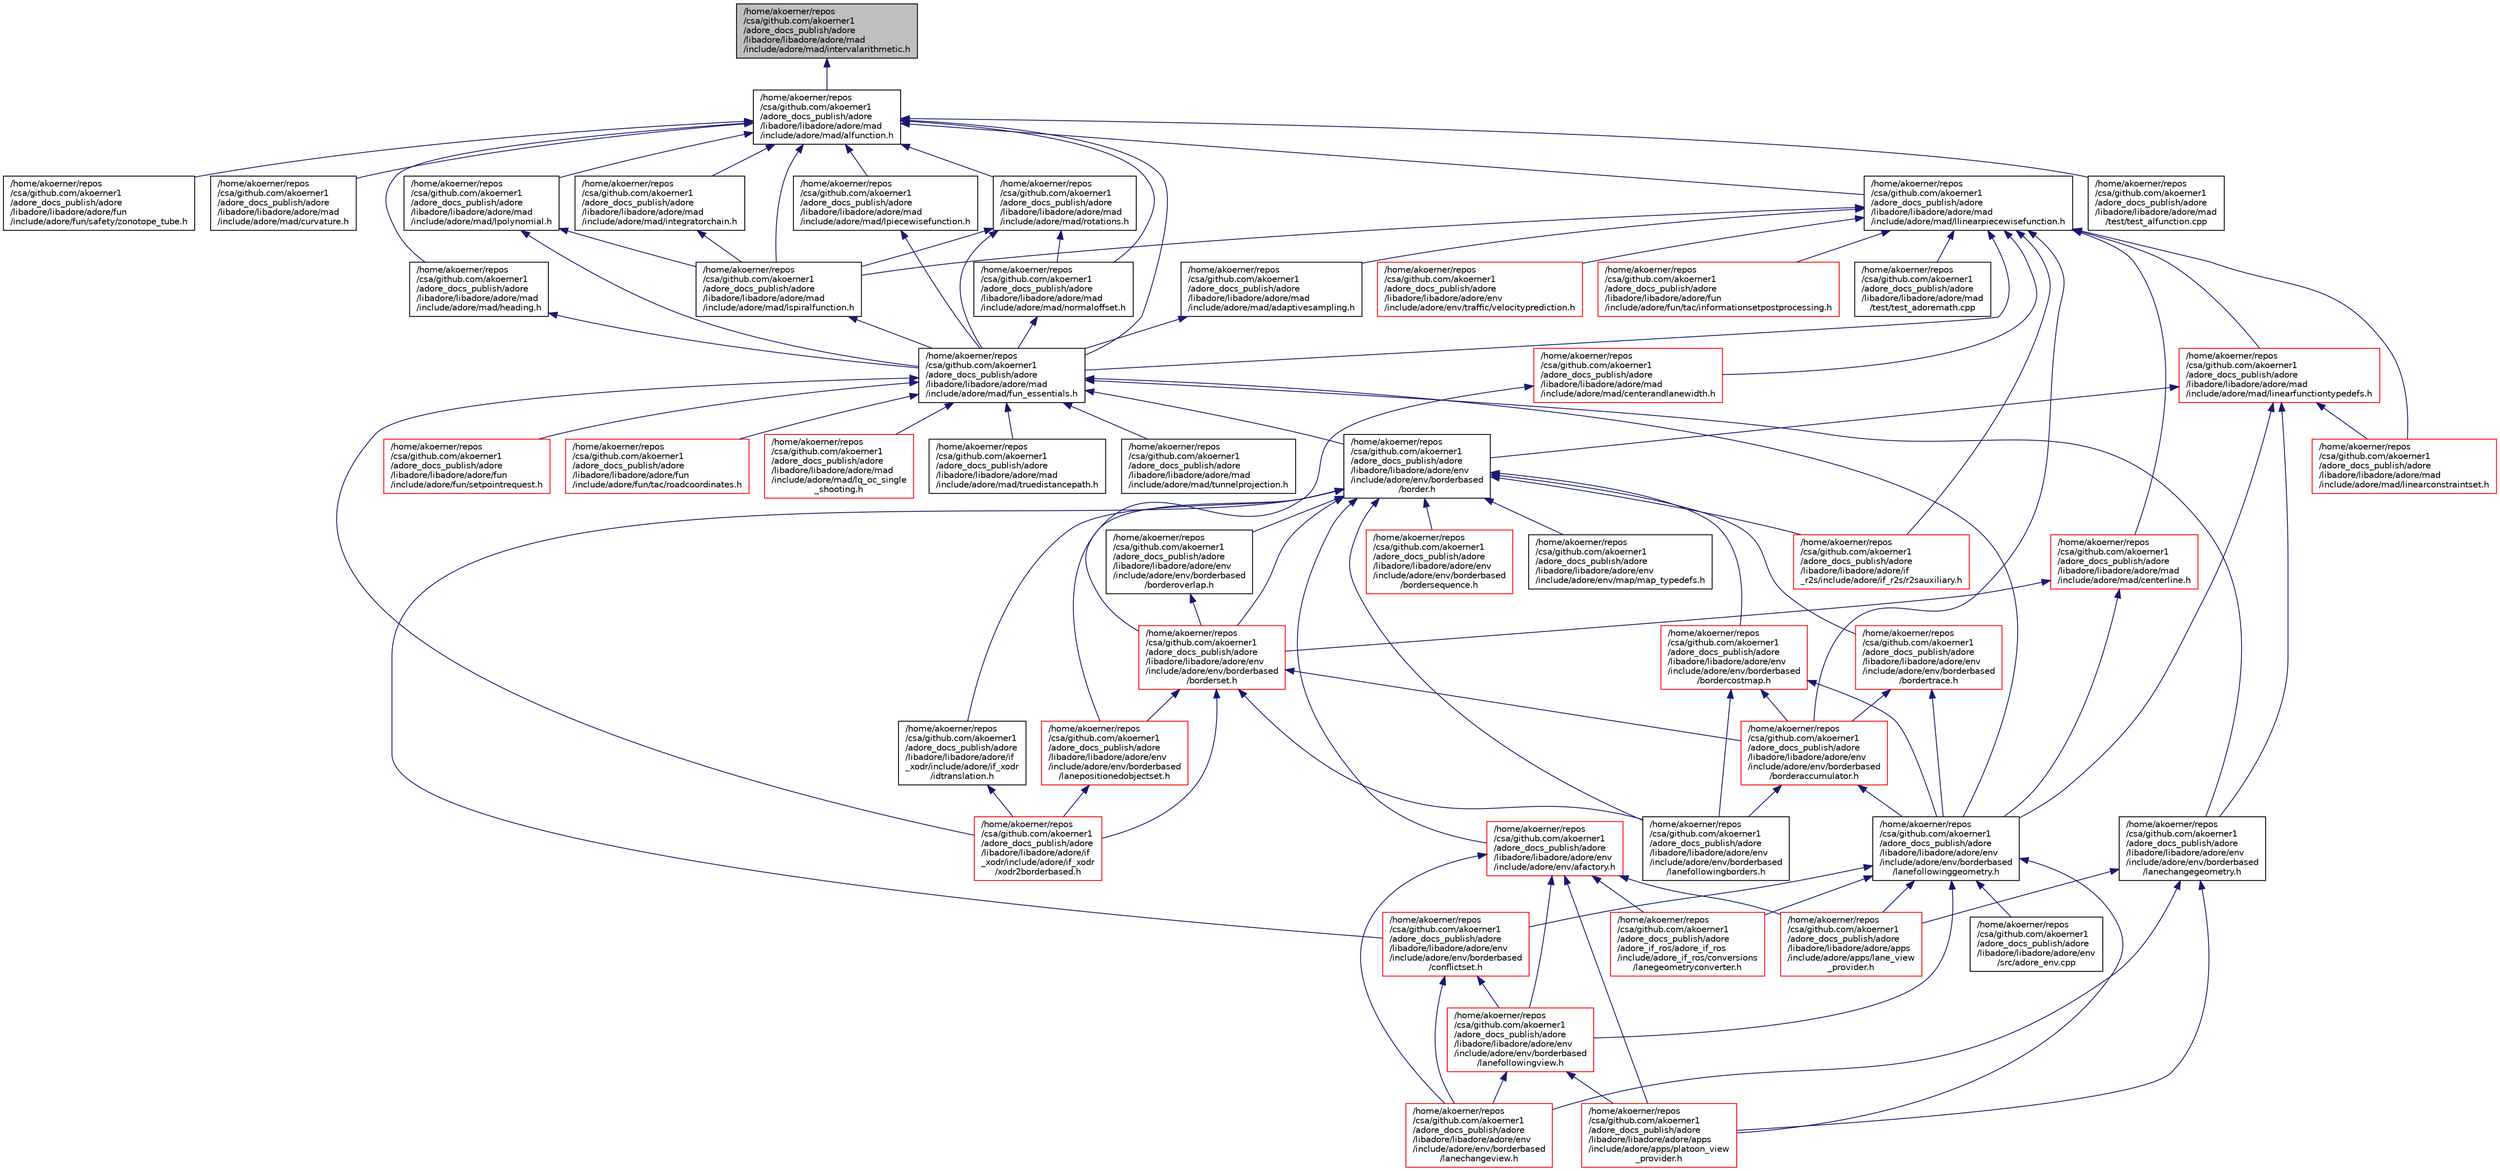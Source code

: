 digraph "/home/akoerner/repos/csa/github.com/akoerner1/adore_docs_publish/adore/libadore/libadore/adore/mad/include/adore/mad/intervalarithmetic.h"
{
 // LATEX_PDF_SIZE
  edge [fontname="Helvetica",fontsize="10",labelfontname="Helvetica",labelfontsize="10"];
  node [fontname="Helvetica",fontsize="10",shape=record];
  Node1 [label="/home/akoerner/repos\l/csa/github.com/akoerner1\l/adore_docs_publish/adore\l/libadore/libadore/adore/mad\l/include/adore/mad/intervalarithmetic.h",height=0.2,width=0.4,color="black", fillcolor="grey75", style="filled", fontcolor="black",tooltip=" "];
  Node1 -> Node2 [dir="back",color="midnightblue",fontsize="10",style="solid",fontname="Helvetica"];
  Node2 [label="/home/akoerner/repos\l/csa/github.com/akoerner1\l/adore_docs_publish/adore\l/libadore/libadore/adore/mad\l/include/adore/mad/alfunction.h",height=0.2,width=0.4,color="black", fillcolor="white", style="filled",URL="$alfunction_8h.html",tooltip=" "];
  Node2 -> Node3 [dir="back",color="midnightblue",fontsize="10",style="solid",fontname="Helvetica"];
  Node3 [label="/home/akoerner/repos\l/csa/github.com/akoerner1\l/adore_docs_publish/adore\l/libadore/libadore/adore/fun\l/include/adore/fun/safety/zonotope_tube.h",height=0.2,width=0.4,color="black", fillcolor="white", style="filled",URL="$zonotope__tube_8h.html",tooltip=" "];
  Node2 -> Node4 [dir="back",color="midnightblue",fontsize="10",style="solid",fontname="Helvetica"];
  Node4 [label="/home/akoerner/repos\l/csa/github.com/akoerner1\l/adore_docs_publish/adore\l/libadore/libadore/adore/mad\l/include/adore/mad/curvature.h",height=0.2,width=0.4,color="black", fillcolor="white", style="filled",URL="$curvature_8h.html",tooltip=" "];
  Node2 -> Node5 [dir="back",color="midnightblue",fontsize="10",style="solid",fontname="Helvetica"];
  Node5 [label="/home/akoerner/repos\l/csa/github.com/akoerner1\l/adore_docs_publish/adore\l/libadore/libadore/adore/mad\l/include/adore/mad/fun_essentials.h",height=0.2,width=0.4,color="black", fillcolor="white", style="filled",URL="$fun__essentials_8h.html",tooltip=" "];
  Node5 -> Node6 [dir="back",color="midnightblue",fontsize="10",style="solid",fontname="Helvetica"];
  Node6 [label="/home/akoerner/repos\l/csa/github.com/akoerner1\l/adore_docs_publish/adore\l/libadore/libadore/adore/env\l/include/adore/env/borderbased\l/border.h",height=0.2,width=0.4,color="black", fillcolor="white", style="filled",URL="$border_8h.html",tooltip=" "];
  Node6 -> Node7 [dir="back",color="midnightblue",fontsize="10",style="solid",fontname="Helvetica"];
  Node7 [label="/home/akoerner/repos\l/csa/github.com/akoerner1\l/adore_docs_publish/adore\l/libadore/libadore/adore/env\l/include/adore/env/afactory.h",height=0.2,width=0.4,color="red", fillcolor="white", style="filled",URL="$env_2include_2adore_2env_2afactory_8h.html",tooltip=" "];
  Node7 -> Node57 [dir="back",color="midnightblue",fontsize="10",style="solid",fontname="Helvetica"];
  Node57 [label="/home/akoerner/repos\l/csa/github.com/akoerner1\l/adore_docs_publish/adore\l/adore_if_ros/adore_if_ros\l/include/adore_if_ros/conversions\l/lanegeometryconverter.h",height=0.2,width=0.4,color="red", fillcolor="white", style="filled",URL="$lanegeometryconverter_8h.html",tooltip=" "];
  Node7 -> Node69 [dir="back",color="midnightblue",fontsize="10",style="solid",fontname="Helvetica"];
  Node69 [label="/home/akoerner/repos\l/csa/github.com/akoerner1\l/adore_docs_publish/adore\l/libadore/libadore/adore/apps\l/include/adore/apps/lane_view\l_provider.h",height=0.2,width=0.4,color="red", fillcolor="white", style="filled",URL="$lane__view__provider_8h.html",tooltip=" "];
  Node7 -> Node74 [dir="back",color="midnightblue",fontsize="10",style="solid",fontname="Helvetica"];
  Node74 [label="/home/akoerner/repos\l/csa/github.com/akoerner1\l/adore_docs_publish/adore\l/libadore/libadore/adore/apps\l/include/adore/apps/platoon_view\l_provider.h",height=0.2,width=0.4,color="red", fillcolor="white", style="filled",URL="$platoon__view__provider_8h.html",tooltip=" "];
  Node7 -> Node98 [dir="back",color="midnightblue",fontsize="10",style="solid",fontname="Helvetica"];
  Node98 [label="/home/akoerner/repos\l/csa/github.com/akoerner1\l/adore_docs_publish/adore\l/libadore/libadore/adore/env\l/include/adore/env/borderbased\l/lanechangeview.h",height=0.2,width=0.4,color="red", fillcolor="white", style="filled",URL="$lanechangeview_8h.html",tooltip=" "];
  Node7 -> Node99 [dir="back",color="midnightblue",fontsize="10",style="solid",fontname="Helvetica"];
  Node99 [label="/home/akoerner/repos\l/csa/github.com/akoerner1\l/adore_docs_publish/adore\l/libadore/libadore/adore/env\l/include/adore/env/borderbased\l/lanefollowingview.h",height=0.2,width=0.4,color="red", fillcolor="white", style="filled",URL="$lanefollowingview_8h.html",tooltip=" "];
  Node99 -> Node74 [dir="back",color="midnightblue",fontsize="10",style="solid",fontname="Helvetica"];
  Node99 -> Node98 [dir="back",color="midnightblue",fontsize="10",style="solid",fontname="Helvetica"];
  Node6 -> Node119 [dir="back",color="midnightblue",fontsize="10",style="solid",fontname="Helvetica"];
  Node119 [label="/home/akoerner/repos\l/csa/github.com/akoerner1\l/adore_docs_publish/adore\l/libadore/libadore/adore/env\l/include/adore/env/borderbased\l/bordercostmap.h",height=0.2,width=0.4,color="red", fillcolor="white", style="filled",URL="$bordercostmap_8h.html",tooltip=" "];
  Node119 -> Node120 [dir="back",color="midnightblue",fontsize="10",style="solid",fontname="Helvetica"];
  Node120 [label="/home/akoerner/repos\l/csa/github.com/akoerner1\l/adore_docs_publish/adore\l/libadore/libadore/adore/env\l/include/adore/env/borderbased\l/borderaccumulator.h",height=0.2,width=0.4,color="red", fillcolor="white", style="filled",URL="$borderaccumulator_8h.html",tooltip=" "];
  Node120 -> Node125 [dir="back",color="midnightblue",fontsize="10",style="solid",fontname="Helvetica"];
  Node125 [label="/home/akoerner/repos\l/csa/github.com/akoerner1\l/adore_docs_publish/adore\l/libadore/libadore/adore/env\l/include/adore/env/borderbased\l/lanefollowingborders.h",height=0.2,width=0.4,color="black", fillcolor="white", style="filled",URL="$lanefollowingborders_8h.html",tooltip=" "];
  Node120 -> Node126 [dir="back",color="midnightblue",fontsize="10",style="solid",fontname="Helvetica"];
  Node126 [label="/home/akoerner/repos\l/csa/github.com/akoerner1\l/adore_docs_publish/adore\l/libadore/libadore/adore/env\l/include/adore/env/borderbased\l/lanefollowinggeometry.h",height=0.2,width=0.4,color="black", fillcolor="white", style="filled",URL="$lanefollowinggeometry_8h.html",tooltip=" "];
  Node126 -> Node57 [dir="back",color="midnightblue",fontsize="10",style="solid",fontname="Helvetica"];
  Node126 -> Node69 [dir="back",color="midnightblue",fontsize="10",style="solid",fontname="Helvetica"];
  Node126 -> Node74 [dir="back",color="midnightblue",fontsize="10",style="solid",fontname="Helvetica"];
  Node126 -> Node127 [dir="back",color="midnightblue",fontsize="10",style="solid",fontname="Helvetica"];
  Node127 [label="/home/akoerner/repos\l/csa/github.com/akoerner1\l/adore_docs_publish/adore\l/libadore/libadore/adore/env\l/include/adore/env/borderbased\l/conflictset.h",height=0.2,width=0.4,color="red", fillcolor="white", style="filled",URL="$env_2include_2adore_2env_2borderbased_2conflictset_8h.html",tooltip=" "];
  Node127 -> Node98 [dir="back",color="midnightblue",fontsize="10",style="solid",fontname="Helvetica"];
  Node127 -> Node99 [dir="back",color="midnightblue",fontsize="10",style="solid",fontname="Helvetica"];
  Node126 -> Node99 [dir="back",color="midnightblue",fontsize="10",style="solid",fontname="Helvetica"];
  Node126 -> Node128 [dir="back",color="midnightblue",fontsize="10",style="solid",fontname="Helvetica"];
  Node128 [label="/home/akoerner/repos\l/csa/github.com/akoerner1\l/adore_docs_publish/adore\l/libadore/libadore/adore/env\l/src/adore_env.cpp",height=0.2,width=0.4,color="black", fillcolor="white", style="filled",URL="$adore__env_8cpp.html",tooltip=" "];
  Node119 -> Node125 [dir="back",color="midnightblue",fontsize="10",style="solid",fontname="Helvetica"];
  Node119 -> Node126 [dir="back",color="midnightblue",fontsize="10",style="solid",fontname="Helvetica"];
  Node6 -> Node130 [dir="back",color="midnightblue",fontsize="10",style="solid",fontname="Helvetica"];
  Node130 [label="/home/akoerner/repos\l/csa/github.com/akoerner1\l/adore_docs_publish/adore\l/libadore/libadore/adore/env\l/include/adore/env/borderbased\l/borderoverlap.h",height=0.2,width=0.4,color="black", fillcolor="white", style="filled",URL="$borderoverlap_8h.html",tooltip=" "];
  Node130 -> Node131 [dir="back",color="midnightblue",fontsize="10",style="solid",fontname="Helvetica"];
  Node131 [label="/home/akoerner/repos\l/csa/github.com/akoerner1\l/adore_docs_publish/adore\l/libadore/libadore/adore/env\l/include/adore/env/borderbased\l/borderset.h",height=0.2,width=0.4,color="red", fillcolor="white", style="filled",URL="$borderset_8h.html",tooltip=" "];
  Node131 -> Node120 [dir="back",color="midnightblue",fontsize="10",style="solid",fontname="Helvetica"];
  Node131 -> Node125 [dir="back",color="midnightblue",fontsize="10",style="solid",fontname="Helvetica"];
  Node131 -> Node140 [dir="back",color="midnightblue",fontsize="10",style="solid",fontname="Helvetica"];
  Node140 [label="/home/akoerner/repos\l/csa/github.com/akoerner1\l/adore_docs_publish/adore\l/libadore/libadore/adore/env\l/include/adore/env/borderbased\l/lanepositionedobjectset.h",height=0.2,width=0.4,color="red", fillcolor="white", style="filled",URL="$lanepositionedobjectset_8h.html",tooltip=" "];
  Node140 -> Node142 [dir="back",color="midnightblue",fontsize="10",style="solid",fontname="Helvetica"];
  Node142 [label="/home/akoerner/repos\l/csa/github.com/akoerner1\l/adore_docs_publish/adore\l/libadore/libadore/adore/if\l_xodr/include/adore/if_xodr\l/xodr2borderbased.h",height=0.2,width=0.4,color="red", fillcolor="white", style="filled",URL="$xodr2borderbased_8h.html",tooltip=" "];
  Node131 -> Node142 [dir="back",color="midnightblue",fontsize="10",style="solid",fontname="Helvetica"];
  Node6 -> Node149 [dir="back",color="midnightblue",fontsize="10",style="solid",fontname="Helvetica"];
  Node149 [label="/home/akoerner/repos\l/csa/github.com/akoerner1\l/adore_docs_publish/adore\l/libadore/libadore/adore/env\l/include/adore/env/borderbased\l/bordersequence.h",height=0.2,width=0.4,color="red", fillcolor="white", style="filled",URL="$bordersequence_8h.html",tooltip=" "];
  Node6 -> Node131 [dir="back",color="midnightblue",fontsize="10",style="solid",fontname="Helvetica"];
  Node6 -> Node152 [dir="back",color="midnightblue",fontsize="10",style="solid",fontname="Helvetica"];
  Node152 [label="/home/akoerner/repos\l/csa/github.com/akoerner1\l/adore_docs_publish/adore\l/libadore/libadore/adore/env\l/include/adore/env/borderbased\l/bordertrace.h",height=0.2,width=0.4,color="red", fillcolor="white", style="filled",URL="$bordertrace_8h.html",tooltip=" "];
  Node152 -> Node120 [dir="back",color="midnightblue",fontsize="10",style="solid",fontname="Helvetica"];
  Node152 -> Node126 [dir="back",color="midnightblue",fontsize="10",style="solid",fontname="Helvetica"];
  Node6 -> Node127 [dir="back",color="midnightblue",fontsize="10",style="solid",fontname="Helvetica"];
  Node6 -> Node125 [dir="back",color="midnightblue",fontsize="10",style="solid",fontname="Helvetica"];
  Node6 -> Node140 [dir="back",color="midnightblue",fontsize="10",style="solid",fontname="Helvetica"];
  Node6 -> Node153 [dir="back",color="midnightblue",fontsize="10",style="solid",fontname="Helvetica"];
  Node153 [label="/home/akoerner/repos\l/csa/github.com/akoerner1\l/adore_docs_publish/adore\l/libadore/libadore/adore/env\l/include/adore/env/map/map_typedefs.h",height=0.2,width=0.4,color="black", fillcolor="white", style="filled",URL="$map__typedefs_8h.html",tooltip=" "];
  Node6 -> Node154 [dir="back",color="midnightblue",fontsize="10",style="solid",fontname="Helvetica"];
  Node154 [label="/home/akoerner/repos\l/csa/github.com/akoerner1\l/adore_docs_publish/adore\l/libadore/libadore/adore/if\l_r2s/include/adore/if_r2s/r2sauxiliary.h",height=0.2,width=0.4,color="red", fillcolor="white", style="filled",URL="$r2sauxiliary_8h.html",tooltip=" "];
  Node6 -> Node157 [dir="back",color="midnightblue",fontsize="10",style="solid",fontname="Helvetica"];
  Node157 [label="/home/akoerner/repos\l/csa/github.com/akoerner1\l/adore_docs_publish/adore\l/libadore/libadore/adore/if\l_xodr/include/adore/if_xodr\l/idtranslation.h",height=0.2,width=0.4,color="black", fillcolor="white", style="filled",URL="$idtranslation_8h.html",tooltip=" "];
  Node157 -> Node142 [dir="back",color="midnightblue",fontsize="10",style="solid",fontname="Helvetica"];
  Node5 -> Node139 [dir="back",color="midnightblue",fontsize="10",style="solid",fontname="Helvetica"];
  Node139 [label="/home/akoerner/repos\l/csa/github.com/akoerner1\l/adore_docs_publish/adore\l/libadore/libadore/adore/env\l/include/adore/env/borderbased\l/lanechangegeometry.h",height=0.2,width=0.4,color="black", fillcolor="white", style="filled",URL="$lanechangegeometry_8h.html",tooltip=" "];
  Node139 -> Node69 [dir="back",color="midnightblue",fontsize="10",style="solid",fontname="Helvetica"];
  Node139 -> Node74 [dir="back",color="midnightblue",fontsize="10",style="solid",fontname="Helvetica"];
  Node139 -> Node98 [dir="back",color="midnightblue",fontsize="10",style="solid",fontname="Helvetica"];
  Node5 -> Node126 [dir="back",color="midnightblue",fontsize="10",style="solid",fontname="Helvetica"];
  Node5 -> Node158 [dir="back",color="midnightblue",fontsize="10",style="solid",fontname="Helvetica"];
  Node158 [label="/home/akoerner/repos\l/csa/github.com/akoerner1\l/adore_docs_publish/adore\l/libadore/libadore/adore/fun\l/include/adore/fun/setpointrequest.h",height=0.2,width=0.4,color="red", fillcolor="white", style="filled",URL="$setpointrequest_8h.html",tooltip=" "];
  Node5 -> Node219 [dir="back",color="midnightblue",fontsize="10",style="solid",fontname="Helvetica"];
  Node219 [label="/home/akoerner/repos\l/csa/github.com/akoerner1\l/adore_docs_publish/adore\l/libadore/libadore/adore/fun\l/include/adore/fun/tac/roadcoordinates.h",height=0.2,width=0.4,color="red", fillcolor="white", style="filled",URL="$roadcoordinates_8h.html",tooltip=" "];
  Node5 -> Node142 [dir="back",color="midnightblue",fontsize="10",style="solid",fontname="Helvetica"];
  Node5 -> Node220 [dir="back",color="midnightblue",fontsize="10",style="solid",fontname="Helvetica"];
  Node220 [label="/home/akoerner/repos\l/csa/github.com/akoerner1\l/adore_docs_publish/adore\l/libadore/libadore/adore/mad\l/include/adore/mad/lq_oc_single\l_shooting.h",height=0.2,width=0.4,color="red", fillcolor="white", style="filled",URL="$lq__oc__single__shooting_8h.html",tooltip=" "];
  Node5 -> Node221 [dir="back",color="midnightblue",fontsize="10",style="solid",fontname="Helvetica"];
  Node221 [label="/home/akoerner/repos\l/csa/github.com/akoerner1\l/adore_docs_publish/adore\l/libadore/libadore/adore/mad\l/include/adore/mad/truedistancepath.h",height=0.2,width=0.4,color="black", fillcolor="white", style="filled",URL="$truedistancepath_8h.html",tooltip=" "];
  Node5 -> Node222 [dir="back",color="midnightblue",fontsize="10",style="solid",fontname="Helvetica"];
  Node222 [label="/home/akoerner/repos\l/csa/github.com/akoerner1\l/adore_docs_publish/adore\l/libadore/libadore/adore/mad\l/include/adore/mad/tunnelprojection.h",height=0.2,width=0.4,color="black", fillcolor="white", style="filled",URL="$tunnelprojection_8h.html",tooltip=" "];
  Node2 -> Node223 [dir="back",color="midnightblue",fontsize="10",style="solid",fontname="Helvetica"];
  Node223 [label="/home/akoerner/repos\l/csa/github.com/akoerner1\l/adore_docs_publish/adore\l/libadore/libadore/adore/mad\l/include/adore/mad/heading.h",height=0.2,width=0.4,color="black", fillcolor="white", style="filled",URL="$heading_8h.html",tooltip=" "];
  Node223 -> Node5 [dir="back",color="midnightblue",fontsize="10",style="solid",fontname="Helvetica"];
  Node2 -> Node224 [dir="back",color="midnightblue",fontsize="10",style="solid",fontname="Helvetica"];
  Node224 [label="/home/akoerner/repos\l/csa/github.com/akoerner1\l/adore_docs_publish/adore\l/libadore/libadore/adore/mad\l/include/adore/mad/integratorchain.h",height=0.2,width=0.4,color="black", fillcolor="white", style="filled",URL="$integratorchain_8h.html",tooltip=" "];
  Node224 -> Node225 [dir="back",color="midnightblue",fontsize="10",style="solid",fontname="Helvetica"];
  Node225 [label="/home/akoerner/repos\l/csa/github.com/akoerner1\l/adore_docs_publish/adore\l/libadore/libadore/adore/mad\l/include/adore/mad/lspiralfunction.h",height=0.2,width=0.4,color="black", fillcolor="white", style="filled",URL="$lspiralfunction_8h.html",tooltip=" "];
  Node225 -> Node5 [dir="back",color="midnightblue",fontsize="10",style="solid",fontname="Helvetica"];
  Node2 -> Node226 [dir="back",color="midnightblue",fontsize="10",style="solid",fontname="Helvetica"];
  Node226 [label="/home/akoerner/repos\l/csa/github.com/akoerner1\l/adore_docs_publish/adore\l/libadore/libadore/adore/mad\l/include/adore/mad/llinearpiecewisefunction.h",height=0.2,width=0.4,color="black", fillcolor="white", style="filled",URL="$llinearpiecewisefunction_8h.html",tooltip=" "];
  Node226 -> Node120 [dir="back",color="midnightblue",fontsize="10",style="solid",fontname="Helvetica"];
  Node226 -> Node227 [dir="back",color="midnightblue",fontsize="10",style="solid",fontname="Helvetica"];
  Node227 [label="/home/akoerner/repos\l/csa/github.com/akoerner1\l/adore_docs_publish/adore\l/libadore/libadore/adore/env\l/include/adore/env/traffic/velocityprediction.h",height=0.2,width=0.4,color="red", fillcolor="white", style="filled",URL="$velocityprediction_8h.html",tooltip=" "];
  Node226 -> Node200 [dir="back",color="midnightblue",fontsize="10",style="solid",fontname="Helvetica"];
  Node200 [label="/home/akoerner/repos\l/csa/github.com/akoerner1\l/adore_docs_publish/adore\l/libadore/libadore/adore/fun\l/include/adore/fun/tac/informationsetpostprocessing.h",height=0.2,width=0.4,color="red", fillcolor="white", style="filled",URL="$informationsetpostprocessing_8h.html",tooltip=" "];
  Node226 -> Node154 [dir="back",color="midnightblue",fontsize="10",style="solid",fontname="Helvetica"];
  Node226 -> Node230 [dir="back",color="midnightblue",fontsize="10",style="solid",fontname="Helvetica"];
  Node230 [label="/home/akoerner/repos\l/csa/github.com/akoerner1\l/adore_docs_publish/adore\l/libadore/libadore/adore/mad\l/include/adore/mad/adaptivesampling.h",height=0.2,width=0.4,color="black", fillcolor="white", style="filled",URL="$adaptivesampling_8h.html",tooltip=" "];
  Node230 -> Node5 [dir="back",color="midnightblue",fontsize="10",style="solid",fontname="Helvetica"];
  Node226 -> Node231 [dir="back",color="midnightblue",fontsize="10",style="solid",fontname="Helvetica"];
  Node231 [label="/home/akoerner/repos\l/csa/github.com/akoerner1\l/adore_docs_publish/adore\l/libadore/libadore/adore/mad\l/include/adore/mad/centerandlanewidth.h",height=0.2,width=0.4,color="red", fillcolor="white", style="filled",URL="$centerandlanewidth_8h.html",tooltip=" "];
  Node231 -> Node131 [dir="back",color="midnightblue",fontsize="10",style="solid",fontname="Helvetica"];
  Node226 -> Node233 [dir="back",color="midnightblue",fontsize="10",style="solid",fontname="Helvetica"];
  Node233 [label="/home/akoerner/repos\l/csa/github.com/akoerner1\l/adore_docs_publish/adore\l/libadore/libadore/adore/mad\l/include/adore/mad/centerline.h",height=0.2,width=0.4,color="red", fillcolor="white", style="filled",URL="$centerline_8h.html",tooltip=" "];
  Node233 -> Node131 [dir="back",color="midnightblue",fontsize="10",style="solid",fontname="Helvetica"];
  Node233 -> Node126 [dir="back",color="midnightblue",fontsize="10",style="solid",fontname="Helvetica"];
  Node226 -> Node5 [dir="back",color="midnightblue",fontsize="10",style="solid",fontname="Helvetica"];
  Node226 -> Node234 [dir="back",color="midnightblue",fontsize="10",style="solid",fontname="Helvetica"];
  Node234 [label="/home/akoerner/repos\l/csa/github.com/akoerner1\l/adore_docs_publish/adore\l/libadore/libadore/adore/mad\l/include/adore/mad/linearconstraintset.h",height=0.2,width=0.4,color="red", fillcolor="white", style="filled",URL="$linearconstraintset_8h.html",tooltip=" "];
  Node226 -> Node235 [dir="back",color="midnightblue",fontsize="10",style="solid",fontname="Helvetica"];
  Node235 [label="/home/akoerner/repos\l/csa/github.com/akoerner1\l/adore_docs_publish/adore\l/libadore/libadore/adore/mad\l/include/adore/mad/linearfunctiontypedefs.h",height=0.2,width=0.4,color="red", fillcolor="white", style="filled",URL="$linearfunctiontypedefs_8h.html",tooltip=" "];
  Node235 -> Node6 [dir="back",color="midnightblue",fontsize="10",style="solid",fontname="Helvetica"];
  Node235 -> Node139 [dir="back",color="midnightblue",fontsize="10",style="solid",fontname="Helvetica"];
  Node235 -> Node126 [dir="back",color="midnightblue",fontsize="10",style="solid",fontname="Helvetica"];
  Node235 -> Node234 [dir="back",color="midnightblue",fontsize="10",style="solid",fontname="Helvetica"];
  Node226 -> Node225 [dir="back",color="midnightblue",fontsize="10",style="solid",fontname="Helvetica"];
  Node226 -> Node239 [dir="back",color="midnightblue",fontsize="10",style="solid",fontname="Helvetica"];
  Node239 [label="/home/akoerner/repos\l/csa/github.com/akoerner1\l/adore_docs_publish/adore\l/libadore/libadore/adore/mad\l/test/test_adoremath.cpp",height=0.2,width=0.4,color="black", fillcolor="white", style="filled",URL="$test__adoremath_8cpp.html",tooltip=" "];
  Node2 -> Node240 [dir="back",color="midnightblue",fontsize="10",style="solid",fontname="Helvetica"];
  Node240 [label="/home/akoerner/repos\l/csa/github.com/akoerner1\l/adore_docs_publish/adore\l/libadore/libadore/adore/mad\l/include/adore/mad/lpiecewisefunction.h",height=0.2,width=0.4,color="black", fillcolor="white", style="filled",URL="$lpiecewisefunction_8h.html",tooltip=" "];
  Node240 -> Node5 [dir="back",color="midnightblue",fontsize="10",style="solid",fontname="Helvetica"];
  Node2 -> Node241 [dir="back",color="midnightblue",fontsize="10",style="solid",fontname="Helvetica"];
  Node241 [label="/home/akoerner/repos\l/csa/github.com/akoerner1\l/adore_docs_publish/adore\l/libadore/libadore/adore/mad\l/include/adore/mad/lpolynomial.h",height=0.2,width=0.4,color="black", fillcolor="white", style="filled",URL="$lpolynomial_8h.html",tooltip=" "];
  Node241 -> Node5 [dir="back",color="midnightblue",fontsize="10",style="solid",fontname="Helvetica"];
  Node241 -> Node225 [dir="back",color="midnightblue",fontsize="10",style="solid",fontname="Helvetica"];
  Node2 -> Node225 [dir="back",color="midnightblue",fontsize="10",style="solid",fontname="Helvetica"];
  Node2 -> Node242 [dir="back",color="midnightblue",fontsize="10",style="solid",fontname="Helvetica"];
  Node242 [label="/home/akoerner/repos\l/csa/github.com/akoerner1\l/adore_docs_publish/adore\l/libadore/libadore/adore/mad\l/include/adore/mad/normaloffset.h",height=0.2,width=0.4,color="black", fillcolor="white", style="filled",URL="$normaloffset_8h.html",tooltip=" "];
  Node242 -> Node5 [dir="back",color="midnightblue",fontsize="10",style="solid",fontname="Helvetica"];
  Node2 -> Node243 [dir="back",color="midnightblue",fontsize="10",style="solid",fontname="Helvetica"];
  Node243 [label="/home/akoerner/repos\l/csa/github.com/akoerner1\l/adore_docs_publish/adore\l/libadore/libadore/adore/mad\l/include/adore/mad/rotations.h",height=0.2,width=0.4,color="black", fillcolor="white", style="filled",URL="$rotations_8h.html",tooltip=" "];
  Node243 -> Node5 [dir="back",color="midnightblue",fontsize="10",style="solid",fontname="Helvetica"];
  Node243 -> Node225 [dir="back",color="midnightblue",fontsize="10",style="solid",fontname="Helvetica"];
  Node243 -> Node242 [dir="back",color="midnightblue",fontsize="10",style="solid",fontname="Helvetica"];
  Node2 -> Node244 [dir="back",color="midnightblue",fontsize="10",style="solid",fontname="Helvetica"];
  Node244 [label="/home/akoerner/repos\l/csa/github.com/akoerner1\l/adore_docs_publish/adore\l/libadore/libadore/adore/mad\l/test/test_alfunction.cpp",height=0.2,width=0.4,color="black", fillcolor="white", style="filled",URL="$test__alfunction_8cpp.html",tooltip=" "];
}
